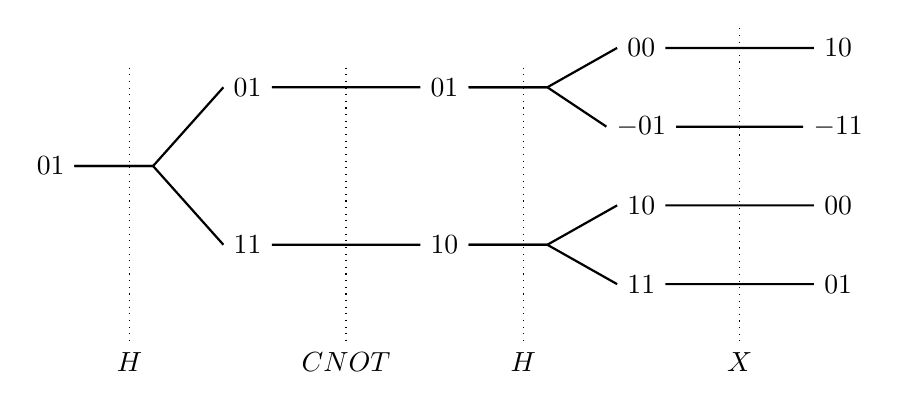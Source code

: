 ﻿\begin{tikzpicture}[scale=1,
  level distance=2.5cm,
  edge from parent path=  {(\tikzparentnode.east)  -- +(1,0) -- (\tikzchildnode.west)},
  level 1/.style={sibling distance=2cm},
  level 2/.style={sibling distance=1cm},
]
  \node{01}[grow=right,thick] 
    child {node {11}
      child {node {10}
        child {node {11} child {node {01}} }
        child {node {10} child {node {00}}}
       }
   }
    child {node {01}
      child {node {01}
        child {node {$-01$} child {node {$-11$}} }
        child {node {00} child {node {10}}}
       }
   }
  ;

\draw[dotted] (1.,1.25) -- ++ (0,-3.5) node[below]{$H$} ;
\draw[dotted] (3.75,1.25) -- ++ (0,-3.5) node[below]{$CNOT$} ;
\draw[dotted] (6.,1.25) -- ++ (0,-3.5) node[below]{$H$} ;
\draw[dotted] (8.75,1.75) -- ++ (0,-4) node[below]{$X$} ;
\end{tikzpicture}